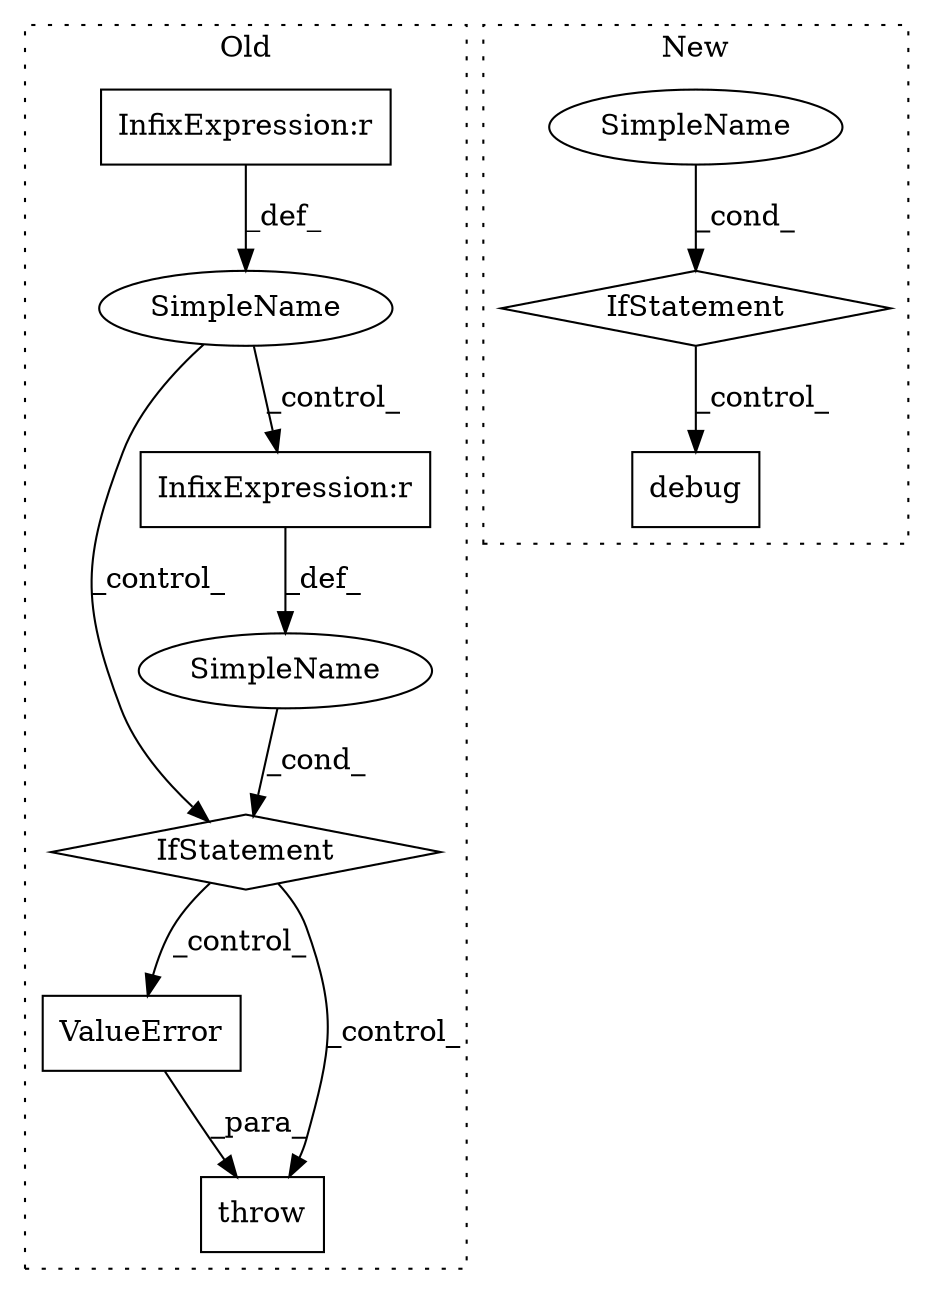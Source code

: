 digraph G {
subgraph cluster0 {
1 [label="ValueError" a="32" s="5330,5450" l="11,1" shape="box"];
3 [label="throw" a="53" s="5324" l="6" shape="box"];
4 [label="IfStatement" a="25" s="5014,5087" l="4,2" shape="diamond"];
7 [label="SimpleName" a="42" s="" l="" shape="ellipse"];
8 [label="SimpleName" a="42" s="" l="" shape="ellipse"];
9 [label="InfixExpression:r" a="27" s="5048" l="4" shape="box"];
10 [label="InfixExpression:r" a="27" s="4864" l="4" shape="box"];
label = "Old";
style="dotted";
}
subgraph cluster1 {
2 [label="debug" a="32" s="6830,6840" l="6,1" shape="box"];
5 [label="IfStatement" a="25" s="6770,6813" l="4,2" shape="diamond"];
6 [label="SimpleName" a="42" s="" l="" shape="ellipse"];
label = "New";
style="dotted";
}
1 -> 3 [label="_para_"];
4 -> 1 [label="_control_"];
4 -> 3 [label="_control_"];
5 -> 2 [label="_control_"];
6 -> 5 [label="_cond_"];
7 -> 4 [label="_cond_"];
8 -> 9 [label="_control_"];
8 -> 4 [label="_control_"];
9 -> 7 [label="_def_"];
10 -> 8 [label="_def_"];
}